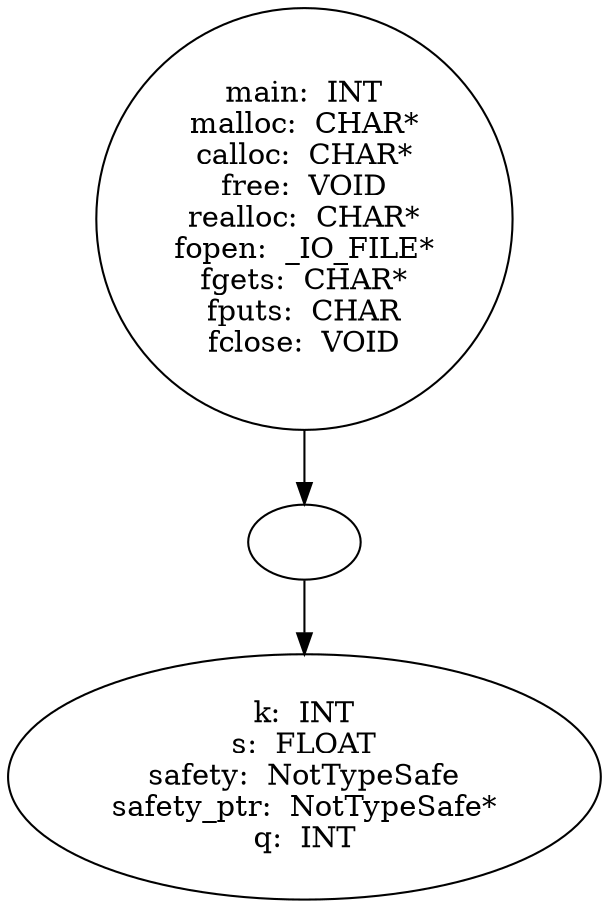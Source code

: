 digraph AST {
  "135951640466560" [label="main:  INT
malloc:  CHAR*
calloc:  CHAR*
free:  VOID
realloc:  CHAR*
fopen:  _IO_FILE*
fgets:  CHAR*
fputs:  CHAR
fclose:  VOID"];
  "135951640466560" -> "135951640464064";
  "135951640464064" [label=""];
  "135951640464064" -> "135951640468480";
  "135951640468480" [label="k:  INT
s:  FLOAT
safety:  NotTypeSafe
safety_ptr:  NotTypeSafe*
q:  INT"];
}
